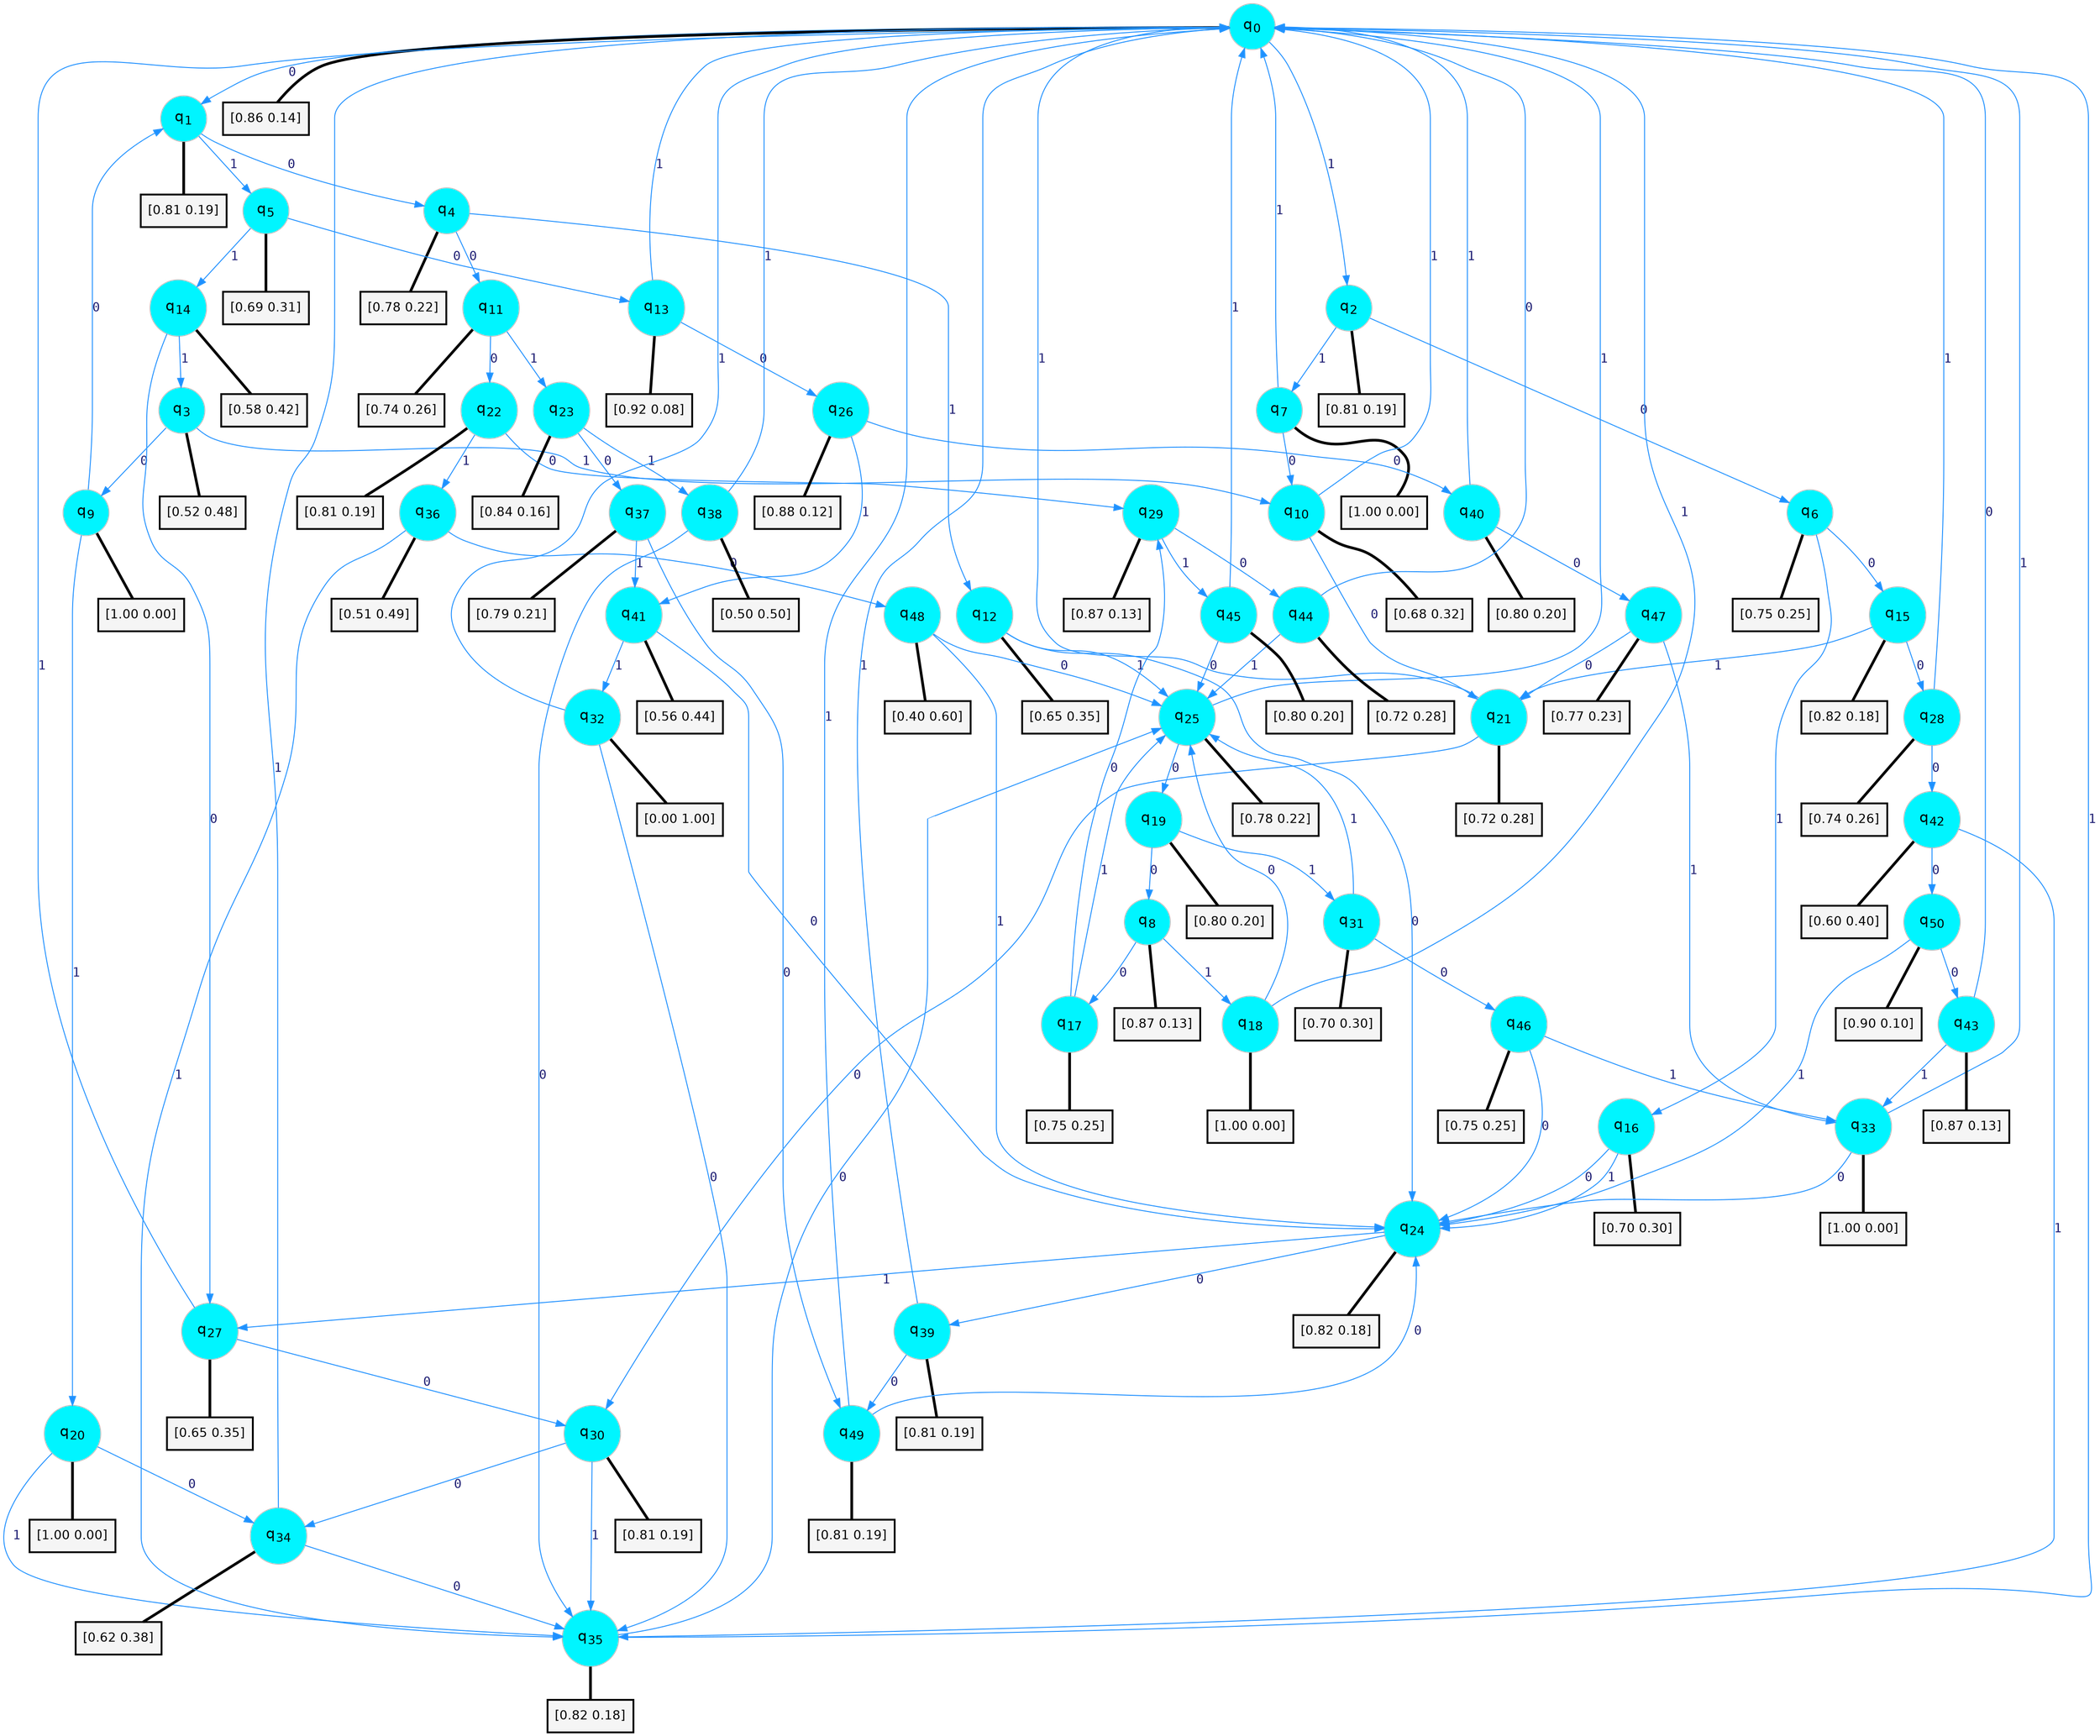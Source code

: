 digraph G {
graph [
bgcolor=transparent, dpi=300, rankdir=TD, size="40,25"];
node [
color=gray, fillcolor=turquoise1, fontcolor=black, fontname=Helvetica, fontsize=16, fontweight=bold, shape=circle, style=filled];
edge [
arrowsize=1, color=dodgerblue1, fontcolor=midnightblue, fontname=courier, fontweight=bold, penwidth=1, style=solid, weight=20];
0[label=<q<SUB>0</SUB>>];
1[label=<q<SUB>1</SUB>>];
2[label=<q<SUB>2</SUB>>];
3[label=<q<SUB>3</SUB>>];
4[label=<q<SUB>4</SUB>>];
5[label=<q<SUB>5</SUB>>];
6[label=<q<SUB>6</SUB>>];
7[label=<q<SUB>7</SUB>>];
8[label=<q<SUB>8</SUB>>];
9[label=<q<SUB>9</SUB>>];
10[label=<q<SUB>10</SUB>>];
11[label=<q<SUB>11</SUB>>];
12[label=<q<SUB>12</SUB>>];
13[label=<q<SUB>13</SUB>>];
14[label=<q<SUB>14</SUB>>];
15[label=<q<SUB>15</SUB>>];
16[label=<q<SUB>16</SUB>>];
17[label=<q<SUB>17</SUB>>];
18[label=<q<SUB>18</SUB>>];
19[label=<q<SUB>19</SUB>>];
20[label=<q<SUB>20</SUB>>];
21[label=<q<SUB>21</SUB>>];
22[label=<q<SUB>22</SUB>>];
23[label=<q<SUB>23</SUB>>];
24[label=<q<SUB>24</SUB>>];
25[label=<q<SUB>25</SUB>>];
26[label=<q<SUB>26</SUB>>];
27[label=<q<SUB>27</SUB>>];
28[label=<q<SUB>28</SUB>>];
29[label=<q<SUB>29</SUB>>];
30[label=<q<SUB>30</SUB>>];
31[label=<q<SUB>31</SUB>>];
32[label=<q<SUB>32</SUB>>];
33[label=<q<SUB>33</SUB>>];
34[label=<q<SUB>34</SUB>>];
35[label=<q<SUB>35</SUB>>];
36[label=<q<SUB>36</SUB>>];
37[label=<q<SUB>37</SUB>>];
38[label=<q<SUB>38</SUB>>];
39[label=<q<SUB>39</SUB>>];
40[label=<q<SUB>40</SUB>>];
41[label=<q<SUB>41</SUB>>];
42[label=<q<SUB>42</SUB>>];
43[label=<q<SUB>43</SUB>>];
44[label=<q<SUB>44</SUB>>];
45[label=<q<SUB>45</SUB>>];
46[label=<q<SUB>46</SUB>>];
47[label=<q<SUB>47</SUB>>];
48[label=<q<SUB>48</SUB>>];
49[label=<q<SUB>49</SUB>>];
50[label=<q<SUB>50</SUB>>];
51[label="[0.86 0.14]", shape=box,fontcolor=black, fontname=Helvetica, fontsize=14, penwidth=2, fillcolor=whitesmoke,color=black];
52[label="[0.81 0.19]", shape=box,fontcolor=black, fontname=Helvetica, fontsize=14, penwidth=2, fillcolor=whitesmoke,color=black];
53[label="[0.81 0.19]", shape=box,fontcolor=black, fontname=Helvetica, fontsize=14, penwidth=2, fillcolor=whitesmoke,color=black];
54[label="[0.52 0.48]", shape=box,fontcolor=black, fontname=Helvetica, fontsize=14, penwidth=2, fillcolor=whitesmoke,color=black];
55[label="[0.78 0.22]", shape=box,fontcolor=black, fontname=Helvetica, fontsize=14, penwidth=2, fillcolor=whitesmoke,color=black];
56[label="[0.69 0.31]", shape=box,fontcolor=black, fontname=Helvetica, fontsize=14, penwidth=2, fillcolor=whitesmoke,color=black];
57[label="[0.75 0.25]", shape=box,fontcolor=black, fontname=Helvetica, fontsize=14, penwidth=2, fillcolor=whitesmoke,color=black];
58[label="[1.00 0.00]", shape=box,fontcolor=black, fontname=Helvetica, fontsize=14, penwidth=2, fillcolor=whitesmoke,color=black];
59[label="[0.87 0.13]", shape=box,fontcolor=black, fontname=Helvetica, fontsize=14, penwidth=2, fillcolor=whitesmoke,color=black];
60[label="[1.00 0.00]", shape=box,fontcolor=black, fontname=Helvetica, fontsize=14, penwidth=2, fillcolor=whitesmoke,color=black];
61[label="[0.68 0.32]", shape=box,fontcolor=black, fontname=Helvetica, fontsize=14, penwidth=2, fillcolor=whitesmoke,color=black];
62[label="[0.74 0.26]", shape=box,fontcolor=black, fontname=Helvetica, fontsize=14, penwidth=2, fillcolor=whitesmoke,color=black];
63[label="[0.65 0.35]", shape=box,fontcolor=black, fontname=Helvetica, fontsize=14, penwidth=2, fillcolor=whitesmoke,color=black];
64[label="[0.92 0.08]", shape=box,fontcolor=black, fontname=Helvetica, fontsize=14, penwidth=2, fillcolor=whitesmoke,color=black];
65[label="[0.58 0.42]", shape=box,fontcolor=black, fontname=Helvetica, fontsize=14, penwidth=2, fillcolor=whitesmoke,color=black];
66[label="[0.82 0.18]", shape=box,fontcolor=black, fontname=Helvetica, fontsize=14, penwidth=2, fillcolor=whitesmoke,color=black];
67[label="[0.70 0.30]", shape=box,fontcolor=black, fontname=Helvetica, fontsize=14, penwidth=2, fillcolor=whitesmoke,color=black];
68[label="[0.75 0.25]", shape=box,fontcolor=black, fontname=Helvetica, fontsize=14, penwidth=2, fillcolor=whitesmoke,color=black];
69[label="[1.00 0.00]", shape=box,fontcolor=black, fontname=Helvetica, fontsize=14, penwidth=2, fillcolor=whitesmoke,color=black];
70[label="[0.80 0.20]", shape=box,fontcolor=black, fontname=Helvetica, fontsize=14, penwidth=2, fillcolor=whitesmoke,color=black];
71[label="[1.00 0.00]", shape=box,fontcolor=black, fontname=Helvetica, fontsize=14, penwidth=2, fillcolor=whitesmoke,color=black];
72[label="[0.72 0.28]", shape=box,fontcolor=black, fontname=Helvetica, fontsize=14, penwidth=2, fillcolor=whitesmoke,color=black];
73[label="[0.81 0.19]", shape=box,fontcolor=black, fontname=Helvetica, fontsize=14, penwidth=2, fillcolor=whitesmoke,color=black];
74[label="[0.84 0.16]", shape=box,fontcolor=black, fontname=Helvetica, fontsize=14, penwidth=2, fillcolor=whitesmoke,color=black];
75[label="[0.82 0.18]", shape=box,fontcolor=black, fontname=Helvetica, fontsize=14, penwidth=2, fillcolor=whitesmoke,color=black];
76[label="[0.78 0.22]", shape=box,fontcolor=black, fontname=Helvetica, fontsize=14, penwidth=2, fillcolor=whitesmoke,color=black];
77[label="[0.88 0.12]", shape=box,fontcolor=black, fontname=Helvetica, fontsize=14, penwidth=2, fillcolor=whitesmoke,color=black];
78[label="[0.65 0.35]", shape=box,fontcolor=black, fontname=Helvetica, fontsize=14, penwidth=2, fillcolor=whitesmoke,color=black];
79[label="[0.74 0.26]", shape=box,fontcolor=black, fontname=Helvetica, fontsize=14, penwidth=2, fillcolor=whitesmoke,color=black];
80[label="[0.87 0.13]", shape=box,fontcolor=black, fontname=Helvetica, fontsize=14, penwidth=2, fillcolor=whitesmoke,color=black];
81[label="[0.81 0.19]", shape=box,fontcolor=black, fontname=Helvetica, fontsize=14, penwidth=2, fillcolor=whitesmoke,color=black];
82[label="[0.70 0.30]", shape=box,fontcolor=black, fontname=Helvetica, fontsize=14, penwidth=2, fillcolor=whitesmoke,color=black];
83[label="[0.00 1.00]", shape=box,fontcolor=black, fontname=Helvetica, fontsize=14, penwidth=2, fillcolor=whitesmoke,color=black];
84[label="[1.00 0.00]", shape=box,fontcolor=black, fontname=Helvetica, fontsize=14, penwidth=2, fillcolor=whitesmoke,color=black];
85[label="[0.62 0.38]", shape=box,fontcolor=black, fontname=Helvetica, fontsize=14, penwidth=2, fillcolor=whitesmoke,color=black];
86[label="[0.82 0.18]", shape=box,fontcolor=black, fontname=Helvetica, fontsize=14, penwidth=2, fillcolor=whitesmoke,color=black];
87[label="[0.51 0.49]", shape=box,fontcolor=black, fontname=Helvetica, fontsize=14, penwidth=2, fillcolor=whitesmoke,color=black];
88[label="[0.79 0.21]", shape=box,fontcolor=black, fontname=Helvetica, fontsize=14, penwidth=2, fillcolor=whitesmoke,color=black];
89[label="[0.50 0.50]", shape=box,fontcolor=black, fontname=Helvetica, fontsize=14, penwidth=2, fillcolor=whitesmoke,color=black];
90[label="[0.81 0.19]", shape=box,fontcolor=black, fontname=Helvetica, fontsize=14, penwidth=2, fillcolor=whitesmoke,color=black];
91[label="[0.80 0.20]", shape=box,fontcolor=black, fontname=Helvetica, fontsize=14, penwidth=2, fillcolor=whitesmoke,color=black];
92[label="[0.56 0.44]", shape=box,fontcolor=black, fontname=Helvetica, fontsize=14, penwidth=2, fillcolor=whitesmoke,color=black];
93[label="[0.60 0.40]", shape=box,fontcolor=black, fontname=Helvetica, fontsize=14, penwidth=2, fillcolor=whitesmoke,color=black];
94[label="[0.87 0.13]", shape=box,fontcolor=black, fontname=Helvetica, fontsize=14, penwidth=2, fillcolor=whitesmoke,color=black];
95[label="[0.72 0.28]", shape=box,fontcolor=black, fontname=Helvetica, fontsize=14, penwidth=2, fillcolor=whitesmoke,color=black];
96[label="[0.80 0.20]", shape=box,fontcolor=black, fontname=Helvetica, fontsize=14, penwidth=2, fillcolor=whitesmoke,color=black];
97[label="[0.75 0.25]", shape=box,fontcolor=black, fontname=Helvetica, fontsize=14, penwidth=2, fillcolor=whitesmoke,color=black];
98[label="[0.77 0.23]", shape=box,fontcolor=black, fontname=Helvetica, fontsize=14, penwidth=2, fillcolor=whitesmoke,color=black];
99[label="[0.40 0.60]", shape=box,fontcolor=black, fontname=Helvetica, fontsize=14, penwidth=2, fillcolor=whitesmoke,color=black];
100[label="[0.81 0.19]", shape=box,fontcolor=black, fontname=Helvetica, fontsize=14, penwidth=2, fillcolor=whitesmoke,color=black];
101[label="[0.90 0.10]", shape=box,fontcolor=black, fontname=Helvetica, fontsize=14, penwidth=2, fillcolor=whitesmoke,color=black];
0->1 [label=0];
0->2 [label=1];
0->51 [arrowhead=none, penwidth=3,color=black];
1->4 [label=0];
1->5 [label=1];
1->52 [arrowhead=none, penwidth=3,color=black];
2->6 [label=0];
2->7 [label=1];
2->53 [arrowhead=none, penwidth=3,color=black];
3->9 [label=0];
3->10 [label=1];
3->54 [arrowhead=none, penwidth=3,color=black];
4->11 [label=0];
4->12 [label=1];
4->55 [arrowhead=none, penwidth=3,color=black];
5->13 [label=0];
5->14 [label=1];
5->56 [arrowhead=none, penwidth=3,color=black];
6->15 [label=0];
6->16 [label=1];
6->57 [arrowhead=none, penwidth=3,color=black];
7->10 [label=0];
7->0 [label=1];
7->58 [arrowhead=none, penwidth=3,color=black];
8->17 [label=0];
8->18 [label=1];
8->59 [arrowhead=none, penwidth=3,color=black];
9->1 [label=0];
9->20 [label=1];
9->60 [arrowhead=none, penwidth=3,color=black];
10->21 [label=0];
10->0 [label=1];
10->61 [arrowhead=none, penwidth=3,color=black];
11->22 [label=0];
11->23 [label=1];
11->62 [arrowhead=none, penwidth=3,color=black];
12->24 [label=0];
12->25 [label=1];
12->63 [arrowhead=none, penwidth=3,color=black];
13->26 [label=0];
13->0 [label=1];
13->64 [arrowhead=none, penwidth=3,color=black];
14->27 [label=0];
14->3 [label=1];
14->65 [arrowhead=none, penwidth=3,color=black];
15->28 [label=0];
15->21 [label=1];
15->66 [arrowhead=none, penwidth=3,color=black];
16->24 [label=0];
16->24 [label=1];
16->67 [arrowhead=none, penwidth=3,color=black];
17->29 [label=0];
17->25 [label=1];
17->68 [arrowhead=none, penwidth=3,color=black];
18->25 [label=0];
18->0 [label=1];
18->69 [arrowhead=none, penwidth=3,color=black];
19->8 [label=0];
19->31 [label=1];
19->70 [arrowhead=none, penwidth=3,color=black];
20->34 [label=0];
20->35 [label=1];
20->71 [arrowhead=none, penwidth=3,color=black];
21->30 [label=0];
21->0 [label=1];
21->72 [arrowhead=none, penwidth=3,color=black];
22->29 [label=0];
22->36 [label=1];
22->73 [arrowhead=none, penwidth=3,color=black];
23->37 [label=0];
23->38 [label=1];
23->74 [arrowhead=none, penwidth=3,color=black];
24->39 [label=0];
24->27 [label=1];
24->75 [arrowhead=none, penwidth=3,color=black];
25->19 [label=0];
25->0 [label=1];
25->76 [arrowhead=none, penwidth=3,color=black];
26->40 [label=0];
26->41 [label=1];
26->77 [arrowhead=none, penwidth=3,color=black];
27->30 [label=0];
27->0 [label=1];
27->78 [arrowhead=none, penwidth=3,color=black];
28->42 [label=0];
28->0 [label=1];
28->79 [arrowhead=none, penwidth=3,color=black];
29->44 [label=0];
29->45 [label=1];
29->80 [arrowhead=none, penwidth=3,color=black];
30->34 [label=0];
30->35 [label=1];
30->81 [arrowhead=none, penwidth=3,color=black];
31->46 [label=0];
31->25 [label=1];
31->82 [arrowhead=none, penwidth=3,color=black];
32->35 [label=0];
32->0 [label=1];
32->83 [arrowhead=none, penwidth=3,color=black];
33->24 [label=0];
33->0 [label=1];
33->84 [arrowhead=none, penwidth=3,color=black];
34->35 [label=0];
34->0 [label=1];
34->85 [arrowhead=none, penwidth=3,color=black];
35->25 [label=0];
35->0 [label=1];
35->86 [arrowhead=none, penwidth=3,color=black];
36->48 [label=0];
36->35 [label=1];
36->87 [arrowhead=none, penwidth=3,color=black];
37->49 [label=0];
37->41 [label=1];
37->88 [arrowhead=none, penwidth=3,color=black];
38->35 [label=0];
38->0 [label=1];
38->89 [arrowhead=none, penwidth=3,color=black];
39->49 [label=0];
39->0 [label=1];
39->90 [arrowhead=none, penwidth=3,color=black];
40->47 [label=0];
40->0 [label=1];
40->91 [arrowhead=none, penwidth=3,color=black];
41->24 [label=0];
41->32 [label=1];
41->92 [arrowhead=none, penwidth=3,color=black];
42->50 [label=0];
42->35 [label=1];
42->93 [arrowhead=none, penwidth=3,color=black];
43->0 [label=0];
43->33 [label=1];
43->94 [arrowhead=none, penwidth=3,color=black];
44->0 [label=0];
44->25 [label=1];
44->95 [arrowhead=none, penwidth=3,color=black];
45->25 [label=0];
45->0 [label=1];
45->96 [arrowhead=none, penwidth=3,color=black];
46->24 [label=0];
46->33 [label=1];
46->97 [arrowhead=none, penwidth=3,color=black];
47->21 [label=0];
47->33 [label=1];
47->98 [arrowhead=none, penwidth=3,color=black];
48->25 [label=0];
48->24 [label=1];
48->99 [arrowhead=none, penwidth=3,color=black];
49->24 [label=0];
49->0 [label=1];
49->100 [arrowhead=none, penwidth=3,color=black];
50->43 [label=0];
50->24 [label=1];
50->101 [arrowhead=none, penwidth=3,color=black];
}
